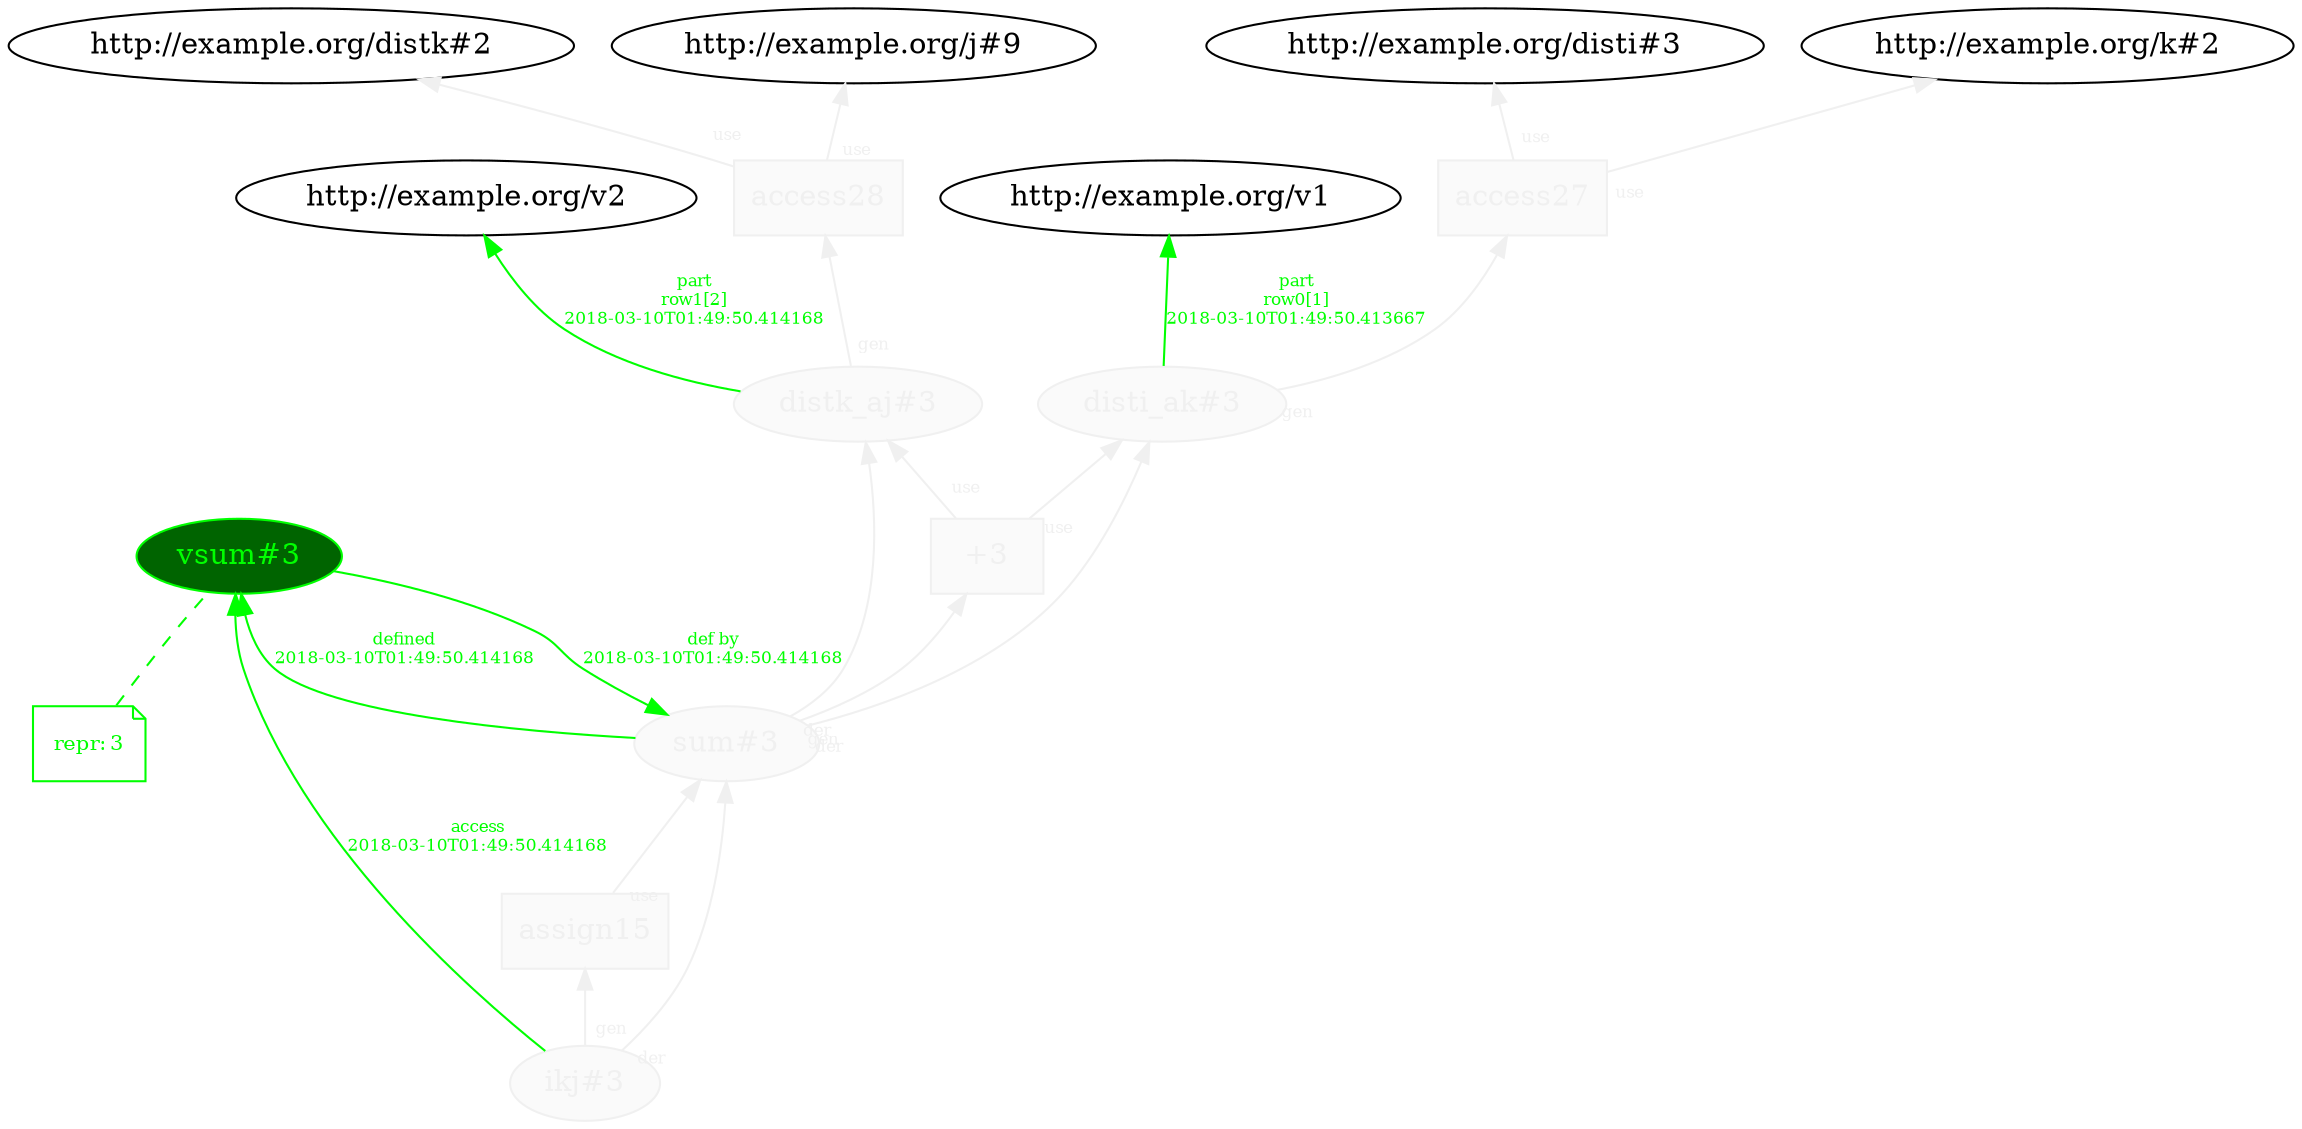 digraph "PROV" { size="16,12"; rankdir="BT";
"http://example.org/disti_ak#3" [fillcolor="#FAFAFA",color="#F0F0F0",style="filled",fontcolor="#F0F0F0",label="disti_ak#3",URL="http://example.org/disti_ak#3"]
"http://example.org/disti_ak#3" -> "http://example.org/v1" [fontsize="8",distance="1.5",angle="60.0",rotation="20",label="part
row0[1]
2018-03-10T01:49:50.413667",fontcolor="green",color="green"]
"http://example.org/access27" [fillcolor="#FAFAFA",color="#F0F0F0",shape="polygon",sides="4",style="filled",fontcolor="#F0F0F0",label="access27",URL="http://example.org/access27"]
"http://example.org/access27" -> "http://example.org/disti#3" [labelfontsize="8",labeldistance="1.5",labelangle="60.0",rotation="20",taillabel="use",fontcolor="#F0F0F0",color="#F0F0F0"]
"http://example.org/access27" -> "http://example.org/k#2" [labelfontsize="8",labeldistance="1.5",labelangle="60.0",rotation="20",taillabel="use",fontcolor="#F0F0F0",color="#F0F0F0"]
"http://example.org/disti_ak#3" -> "http://example.org/access27" [labelfontsize="8",labeldistance="1.5",labelangle="60.0",rotation="20",taillabel="gen",fontcolor="#F0F0F0",color="#F0F0F0"]
"http://example.org/distk_aj#3" [fillcolor="#FAFAFA",color="#F0F0F0",style="filled",fontcolor="#F0F0F0",label="distk_aj#3",URL="http://example.org/distk_aj#3"]
"http://example.org/distk_aj#3" -> "http://example.org/v2" [fontsize="8",distance="1.5",angle="60.0",rotation="20",label="part
row1[2]
2018-03-10T01:49:50.414168",fontcolor="green",color="green"]
"http://example.org/access28" [fillcolor="#FAFAFA",color="#F0F0F0",shape="polygon",sides="4",style="filled",fontcolor="#F0F0F0",label="access28",URL="http://example.org/access28"]
"http://example.org/access28" -> "http://example.org/distk#2" [labelfontsize="8",labeldistance="1.5",labelangle="60.0",rotation="20",taillabel="use",fontcolor="#F0F0F0",color="#F0F0F0"]
"http://example.org/access28" -> "http://example.org/j#9" [labelfontsize="8",labeldistance="1.5",labelangle="60.0",rotation="20",taillabel="use",fontcolor="#F0F0F0",color="#F0F0F0"]
"http://example.org/distk_aj#3" -> "http://example.org/access28" [labelfontsize="8",labeldistance="1.5",labelangle="60.0",rotation="20",taillabel="gen",fontcolor="#F0F0F0",color="#F0F0F0"]
"http://example.org/sum#3" [fillcolor="#FAFAFA",color="#F0F0F0",style="filled",fontcolor="#F0F0F0",label="sum#3",URL="http://example.org/sum#3"]
"http://example.org/vsum#3" [fillcolor="darkgreen",color="green",style="filled",fontcolor="green",label="vsum#3",URL="http://example.org/vsum#3"]
"-attrs0" [color="green",shape="note",fontsize="10",fontcolor="green",label=<<TABLE cellpadding="0" border="0">
	<TR>
	    <TD align="left">repr:</TD>
	    <TD align="left">3</TD>
	</TR>
</TABLE>>]
"-attrs0" -> "http://example.org/vsum#3" [color="green",style="dashed",arrowhead="none",fontcolor="green"]
"http://example.org/sum#3" -> "http://example.org/vsum#3" [fontsize="8",distance="1.5",angle="60.0",rotation="20",label="defined
2018-03-10T01:49:50.414168",fontcolor="green",color="green"]
"http://example.org/vsum#3" -> "http://example.org/sum#3" [fontsize="8",distance="1.5",angle="60.0",rotation="20",label="def by
2018-03-10T01:49:50.414168",fontcolor="green",color="green"]
"http://example.org/+3" [fillcolor="#FAFAFA",color="#F0F0F0",shape="polygon",sides="4",style="filled",fontcolor="#F0F0F0",label="+3",URL="http://example.org/+3"]
"http://example.org/sum#3" -> "http://example.org/disti_ak#3" [labelfontsize="8",labeldistance="1.5",labelangle="60.0",rotation="20",taillabel="der",fontcolor="#F0F0F0",color="#F0F0F0"]
"http://example.org/sum#3" -> "http://example.org/distk_aj#3" [labelfontsize="8",labeldistance="1.5",labelangle="60.0",rotation="20",taillabel="der",fontcolor="#F0F0F0",color="#F0F0F0"]
"http://example.org/ikj#3" [fillcolor="#FAFAFA",color="#F0F0F0",style="filled",fontcolor="#F0F0F0",label="ikj#3",URL="http://example.org/ikj#3"]
"http://example.org/ikj#3" -> "http://example.org/vsum#3" [fontsize="8",distance="1.5",angle="60.0",rotation="20",label="access
2018-03-10T01:49:50.414168",fontcolor="green",color="green"]
"http://example.org/assign15" [fillcolor="#FAFAFA",color="#F0F0F0",shape="polygon",sides="4",style="filled",fontcolor="#F0F0F0",label="assign15",URL="http://example.org/assign15"]
"http://example.org/ikj#3" -> "http://example.org/sum#3" [labelfontsize="8",labeldistance="1.5",labelangle="60.0",rotation="20",taillabel="der",fontcolor="#F0F0F0",color="#F0F0F0"]
"http://example.org/+3" -> "http://example.org/disti_ak#3" [labelfontsize="8",labeldistance="1.5",labelangle="60.0",rotation="20",taillabel="use",fontcolor="#F0F0F0",color="#F0F0F0"]
"http://example.org/+3" -> "http://example.org/distk_aj#3" [labelfontsize="8",labeldistance="1.5",labelangle="60.0",rotation="20",taillabel="use",fontcolor="#F0F0F0",color="#F0F0F0"]
"http://example.org/assign15" -> "http://example.org/sum#3" [labelfontsize="8",labeldistance="1.5",labelangle="60.0",rotation="20",taillabel="use",fontcolor="#F0F0F0",color="#F0F0F0"]
"http://example.org/ikj#3" -> "http://example.org/assign15" [labelfontsize="8",labeldistance="1.5",labelangle="60.0",rotation="20",taillabel="gen",fontcolor="#F0F0F0",color="#F0F0F0"]
"http://example.org/sum#3" -> "http://example.org/+3" [labelfontsize="8",labeldistance="1.5",labelangle="60.0",rotation="20",taillabel="gen",fontcolor="#F0F0F0",color="#F0F0F0"]
}
